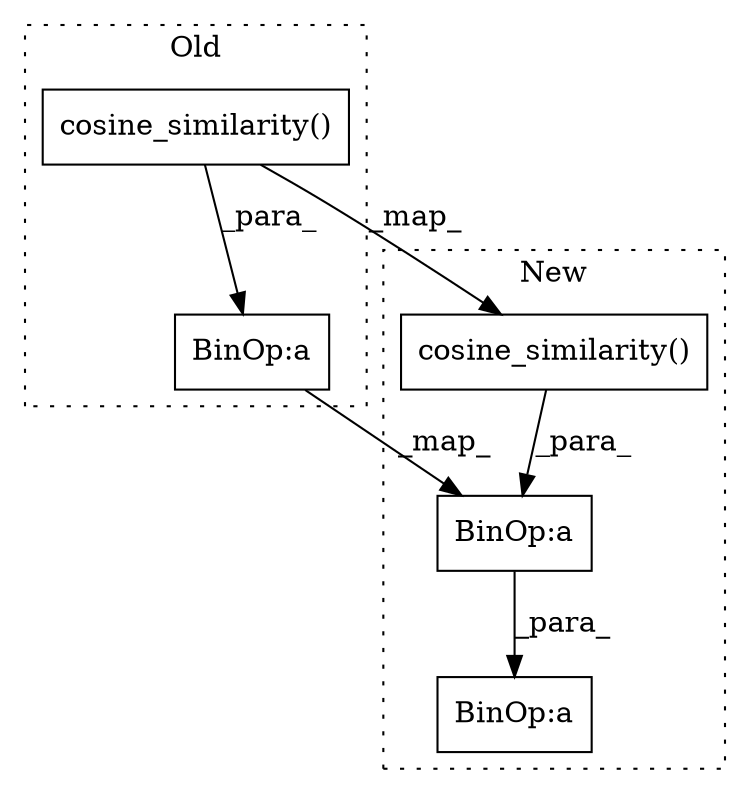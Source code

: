 digraph G {
subgraph cluster0 {
1 [label="cosine_similarity()" a="75" s="4402,4442" l="23,1" shape="box"];
3 [label="BinOp:a" a="82" s="4443" l="1" shape="box"];
label = "Old";
style="dotted";
}
subgraph cluster1 {
2 [label="cosine_similarity()" a="75" s="4404,4444" l="23,1" shape="box"];
4 [label="BinOp:a" a="82" s="4445" l="1" shape="box"];
5 [label="BinOp:a" a="82" s="4725" l="3" shape="box"];
label = "New";
style="dotted";
}
1 -> 3 [label="_para_"];
1 -> 2 [label="_map_"];
2 -> 4 [label="_para_"];
3 -> 4 [label="_map_"];
4 -> 5 [label="_para_"];
}
